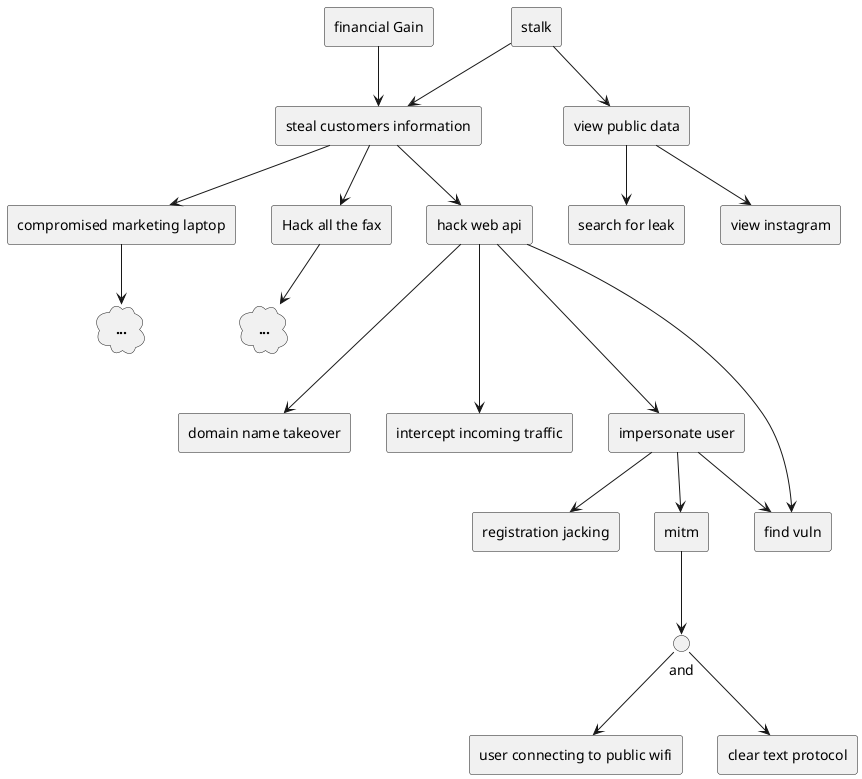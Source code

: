 @startuml 
skinparam monochrome true 
skinparam defaultTextAlignment center 

' Root nodes 
agent "financial Gain" as financial
agent "stalk" as stalk

' Sub goals 
agent "steal customers information" as steal
agent "view public data" as viewpublic

financial --> steal
stalk --> steal
stalk --> viewpublic

agent "search for leak" as leak
agent "view instagram" as instagram
viewpublic --> leak
viewpublic --> instagram

agent "compromised marketing laptop" as laptop
agent "Hack all the fax" as fax

steal --> laptop
steal --> fax

cloud "**...**" as cloud1
cloud "**...**" as cloud2
laptop --> cloud1
fax --> cloud2

agent "hack web api" as hackapi
steal --> hackapi

agent "domain name takeover" as dnstakeover
agent "intercept incoming traffic" as intercept
agent "impersonate user" as impersonate

hackapi ---> dnstakeover
hackapi ---> intercept
hackapi ---> impersonate

agent "registration jacking" as regjacking
agent "mitm" as mitm
agent "find vuln" as findvuln

hackapi ---> findvuln

impersonate --> regjacking
impersonate --> mitm
impersonate --> findvuln

interface "and" as and1
mitm --> and1

agent "user connecting to public wifi" as publicwifi
agent "clear text protocol" as cleartext
and1 --> publicwifi
and1 --> cleartext

 
@enduml 